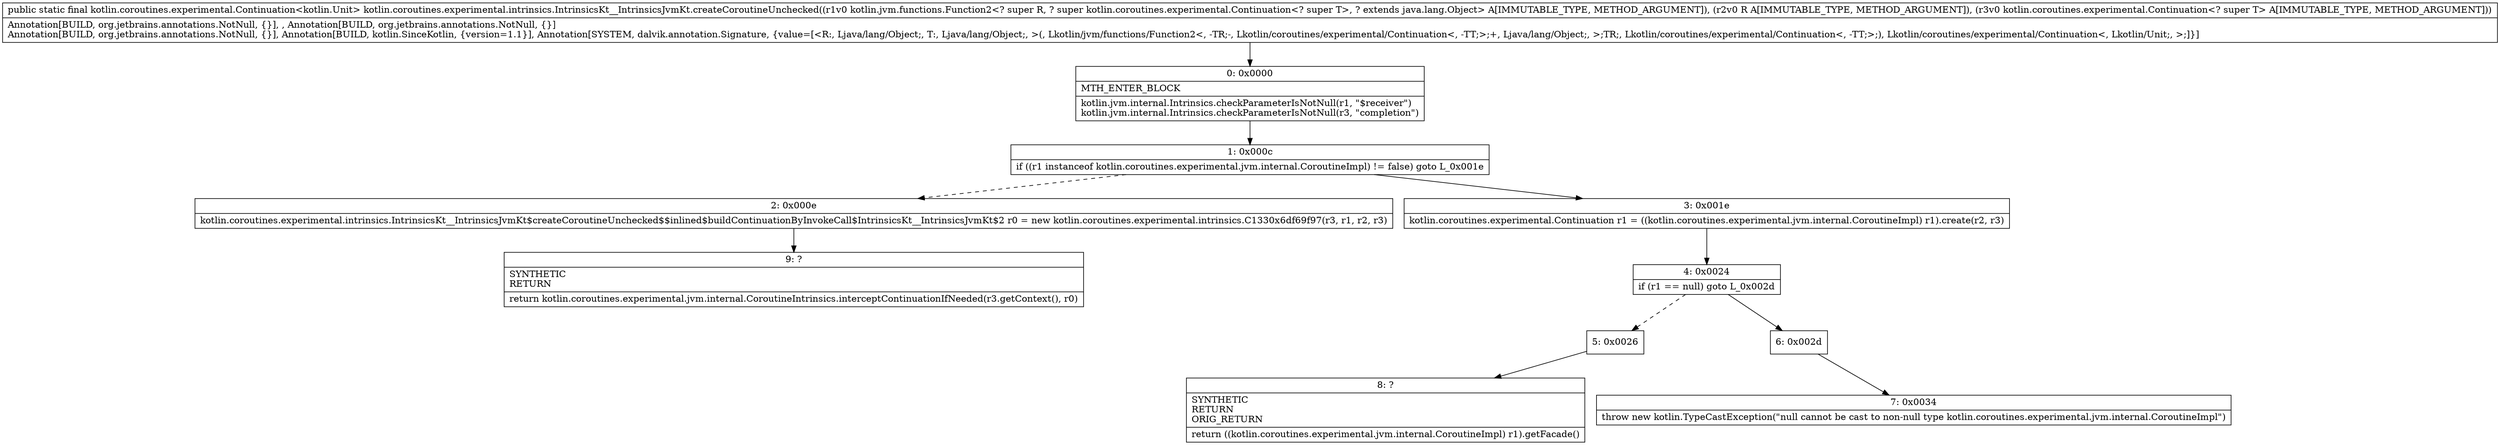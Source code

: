 digraph "CFG forkotlin.coroutines.experimental.intrinsics.IntrinsicsKt__IntrinsicsJvmKt.createCoroutineUnchecked(Lkotlin\/jvm\/functions\/Function2;Ljava\/lang\/Object;Lkotlin\/coroutines\/experimental\/Continuation;)Lkotlin\/coroutines\/experimental\/Continuation;" {
Node_0 [shape=record,label="{0\:\ 0x0000|MTH_ENTER_BLOCK\l|kotlin.jvm.internal.Intrinsics.checkParameterIsNotNull(r1, \"$receiver\")\lkotlin.jvm.internal.Intrinsics.checkParameterIsNotNull(r3, \"completion\")\l}"];
Node_1 [shape=record,label="{1\:\ 0x000c|if ((r1 instanceof kotlin.coroutines.experimental.jvm.internal.CoroutineImpl) != false) goto L_0x001e\l}"];
Node_2 [shape=record,label="{2\:\ 0x000e|kotlin.coroutines.experimental.intrinsics.IntrinsicsKt__IntrinsicsJvmKt$createCoroutineUnchecked$$inlined$buildContinuationByInvokeCall$IntrinsicsKt__IntrinsicsJvmKt$2 r0 = new kotlin.coroutines.experimental.intrinsics.C1330x6df69f97(r3, r1, r2, r3)\l}"];
Node_3 [shape=record,label="{3\:\ 0x001e|kotlin.coroutines.experimental.Continuation r1 = ((kotlin.coroutines.experimental.jvm.internal.CoroutineImpl) r1).create(r2, r3)\l}"];
Node_4 [shape=record,label="{4\:\ 0x0024|if (r1 == null) goto L_0x002d\l}"];
Node_5 [shape=record,label="{5\:\ 0x0026}"];
Node_6 [shape=record,label="{6\:\ 0x002d}"];
Node_7 [shape=record,label="{7\:\ 0x0034|throw new kotlin.TypeCastException(\"null cannot be cast to non\-null type kotlin.coroutines.experimental.jvm.internal.CoroutineImpl\")\l}"];
Node_8 [shape=record,label="{8\:\ ?|SYNTHETIC\lRETURN\lORIG_RETURN\l|return ((kotlin.coroutines.experimental.jvm.internal.CoroutineImpl) r1).getFacade()\l}"];
Node_9 [shape=record,label="{9\:\ ?|SYNTHETIC\lRETURN\l|return kotlin.coroutines.experimental.jvm.internal.CoroutineIntrinsics.interceptContinuationIfNeeded(r3.getContext(), r0)\l}"];
MethodNode[shape=record,label="{public static final kotlin.coroutines.experimental.Continuation\<kotlin.Unit\> kotlin.coroutines.experimental.intrinsics.IntrinsicsKt__IntrinsicsJvmKt.createCoroutineUnchecked((r1v0 kotlin.jvm.functions.Function2\<? super R, ? super kotlin.coroutines.experimental.Continuation\<? super T\>, ? extends java.lang.Object\> A[IMMUTABLE_TYPE, METHOD_ARGUMENT]), (r2v0 R A[IMMUTABLE_TYPE, METHOD_ARGUMENT]), (r3v0 kotlin.coroutines.experimental.Continuation\<? super T\> A[IMMUTABLE_TYPE, METHOD_ARGUMENT]))  | Annotation[BUILD, org.jetbrains.annotations.NotNull, \{\}], , Annotation[BUILD, org.jetbrains.annotations.NotNull, \{\}]\lAnnotation[BUILD, org.jetbrains.annotations.NotNull, \{\}], Annotation[BUILD, kotlin.SinceKotlin, \{version=1.1\}], Annotation[SYSTEM, dalvik.annotation.Signature, \{value=[\<R:, Ljava\/lang\/Object;, T:, Ljava\/lang\/Object;, \>(, Lkotlin\/jvm\/functions\/Function2\<, \-TR;\-, Lkotlin\/coroutines\/experimental\/Continuation\<, \-TT;\>;+, Ljava\/lang\/Object;, \>;TR;, Lkotlin\/coroutines\/experimental\/Continuation\<, \-TT;\>;), Lkotlin\/coroutines\/experimental\/Continuation\<, Lkotlin\/Unit;, \>;]\}]\l}"];
MethodNode -> Node_0;
Node_0 -> Node_1;
Node_1 -> Node_2[style=dashed];
Node_1 -> Node_3;
Node_2 -> Node_9;
Node_3 -> Node_4;
Node_4 -> Node_5[style=dashed];
Node_4 -> Node_6;
Node_5 -> Node_8;
Node_6 -> Node_7;
}

